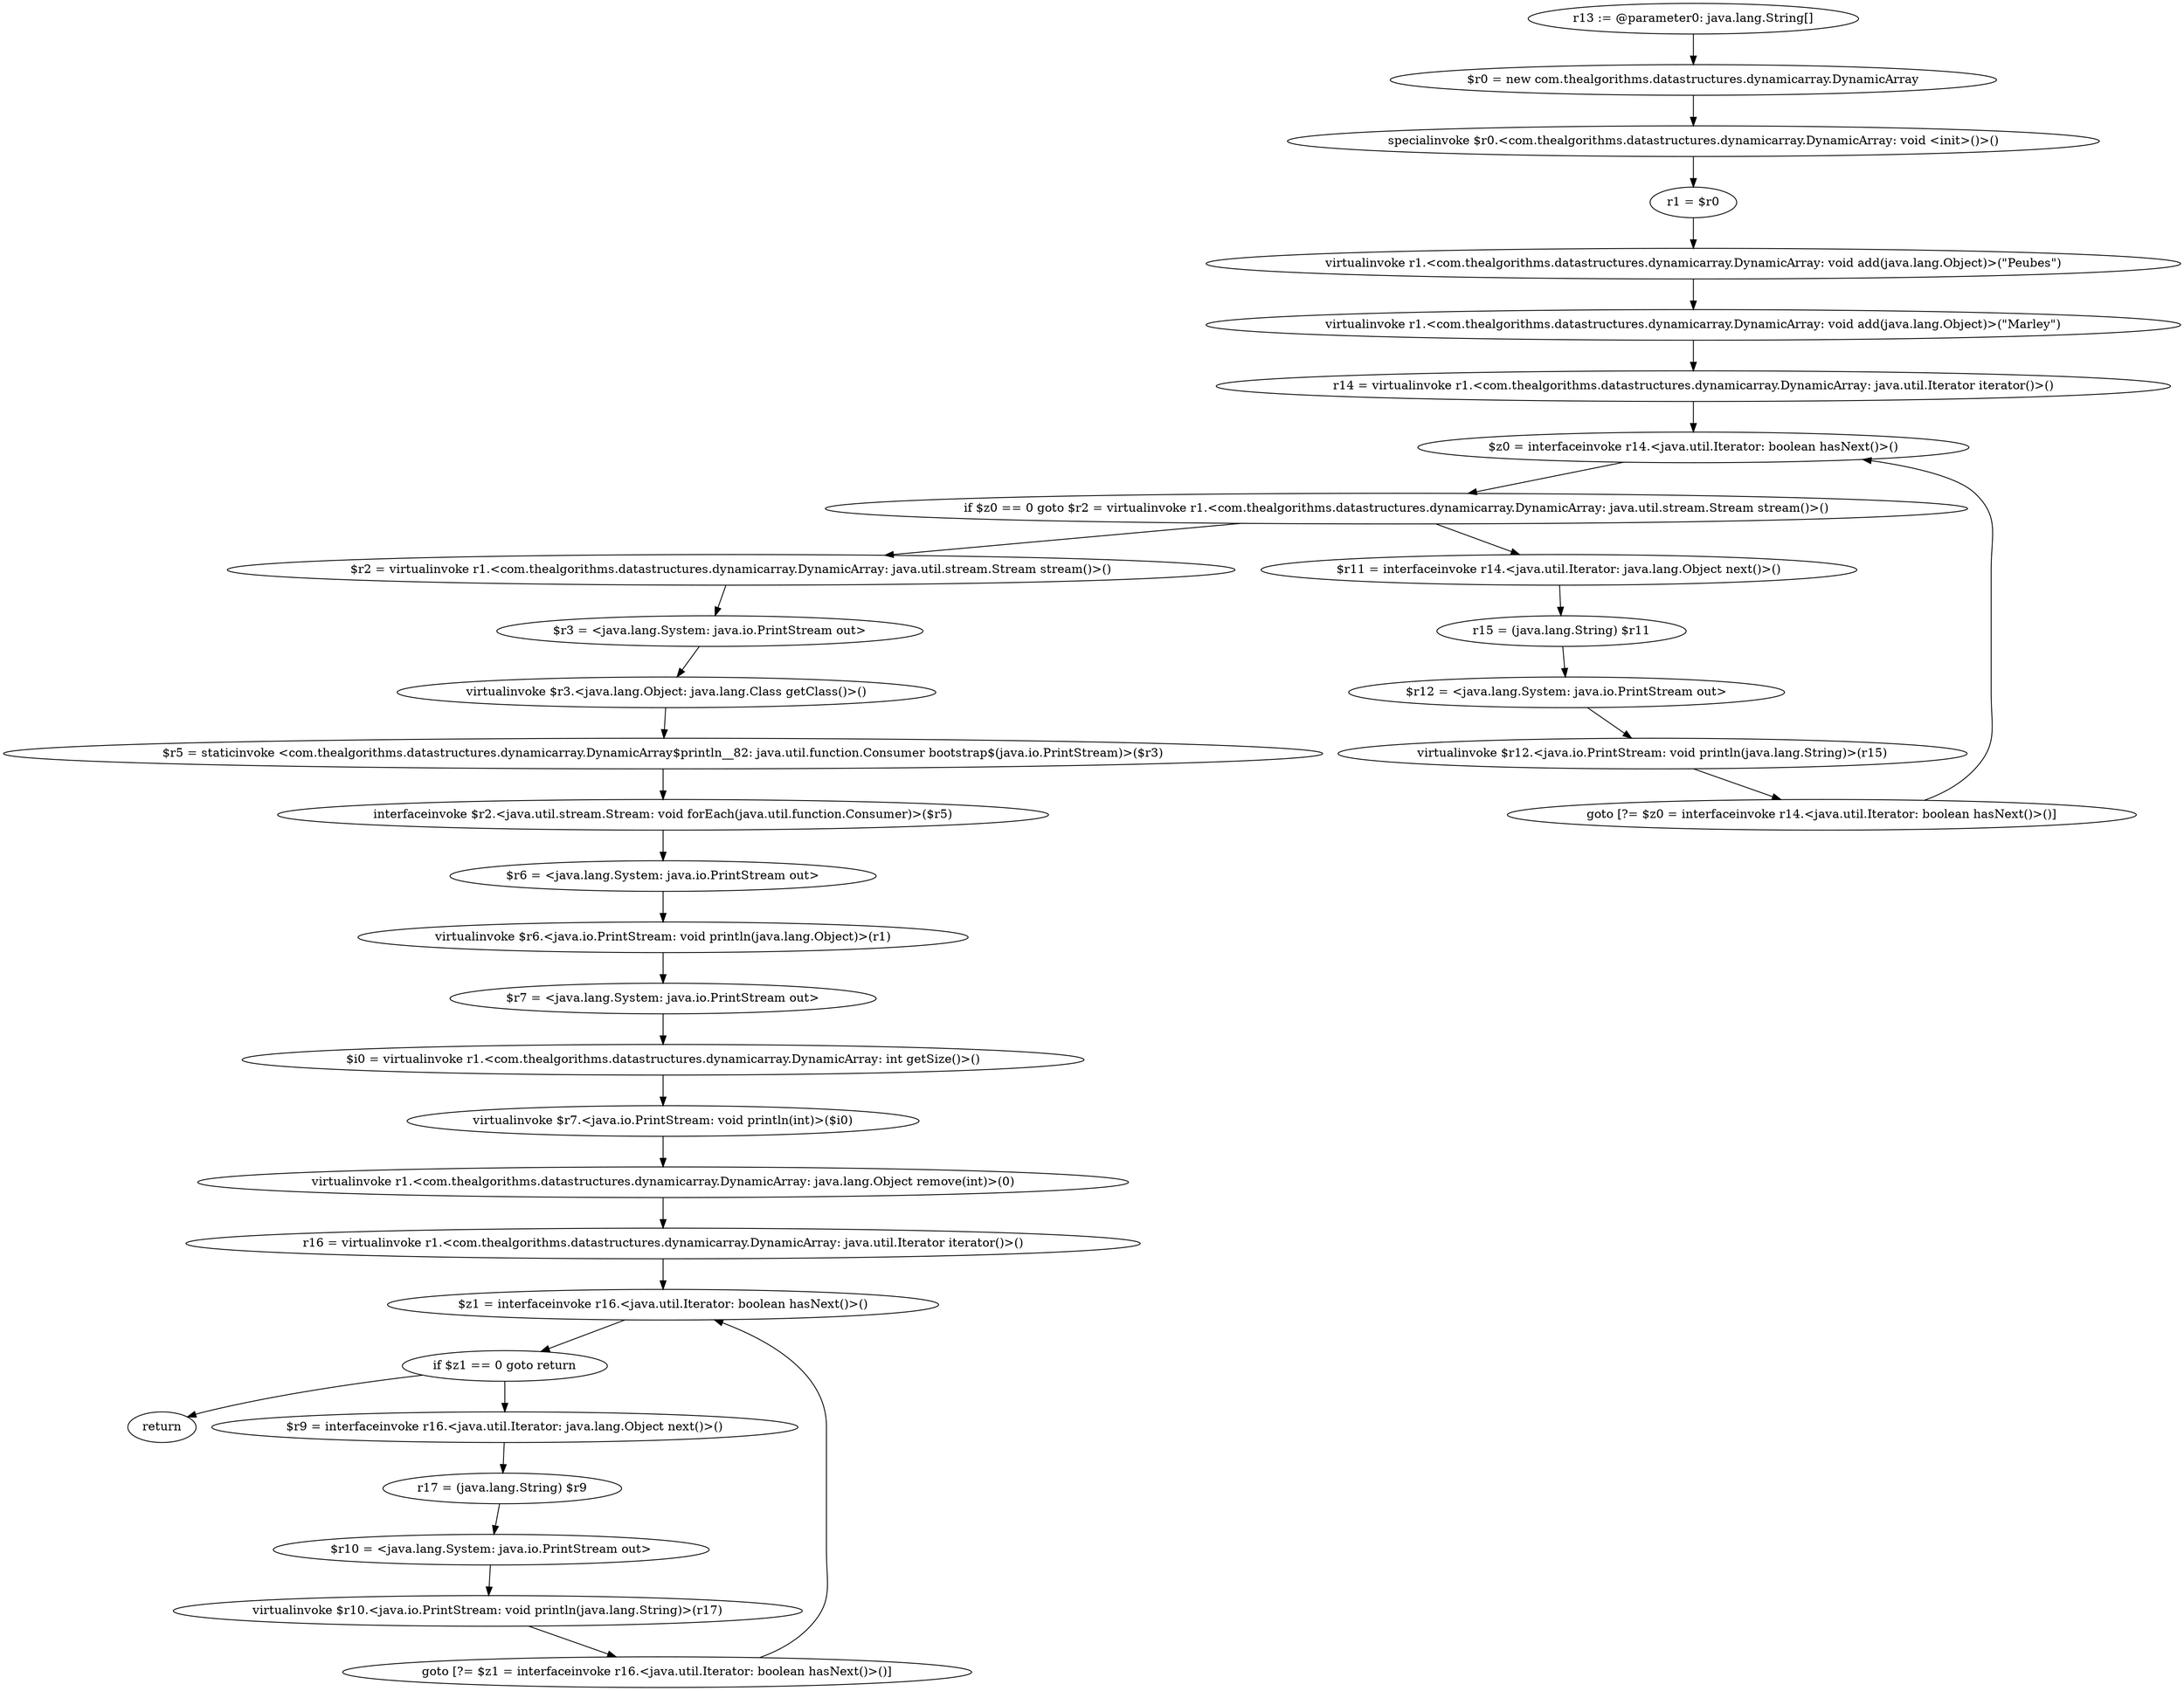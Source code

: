 digraph "unitGraph" {
    "r13 := @parameter0: java.lang.String[]"
    "$r0 = new com.thealgorithms.datastructures.dynamicarray.DynamicArray"
    "specialinvoke $r0.<com.thealgorithms.datastructures.dynamicarray.DynamicArray: void <init>()>()"
    "r1 = $r0"
    "virtualinvoke r1.<com.thealgorithms.datastructures.dynamicarray.DynamicArray: void add(java.lang.Object)>(\"Peubes\")"
    "virtualinvoke r1.<com.thealgorithms.datastructures.dynamicarray.DynamicArray: void add(java.lang.Object)>(\"Marley\")"
    "r14 = virtualinvoke r1.<com.thealgorithms.datastructures.dynamicarray.DynamicArray: java.util.Iterator iterator()>()"
    "$z0 = interfaceinvoke r14.<java.util.Iterator: boolean hasNext()>()"
    "if $z0 == 0 goto $r2 = virtualinvoke r1.<com.thealgorithms.datastructures.dynamicarray.DynamicArray: java.util.stream.Stream stream()>()"
    "$r11 = interfaceinvoke r14.<java.util.Iterator: java.lang.Object next()>()"
    "r15 = (java.lang.String) $r11"
    "$r12 = <java.lang.System: java.io.PrintStream out>"
    "virtualinvoke $r12.<java.io.PrintStream: void println(java.lang.String)>(r15)"
    "goto [?= $z0 = interfaceinvoke r14.<java.util.Iterator: boolean hasNext()>()]"
    "$r2 = virtualinvoke r1.<com.thealgorithms.datastructures.dynamicarray.DynamicArray: java.util.stream.Stream stream()>()"
    "$r3 = <java.lang.System: java.io.PrintStream out>"
    "virtualinvoke $r3.<java.lang.Object: java.lang.Class getClass()>()"
    "$r5 = staticinvoke <com.thealgorithms.datastructures.dynamicarray.DynamicArray$println__82: java.util.function.Consumer bootstrap$(java.io.PrintStream)>($r3)"
    "interfaceinvoke $r2.<java.util.stream.Stream: void forEach(java.util.function.Consumer)>($r5)"
    "$r6 = <java.lang.System: java.io.PrintStream out>"
    "virtualinvoke $r6.<java.io.PrintStream: void println(java.lang.Object)>(r1)"
    "$r7 = <java.lang.System: java.io.PrintStream out>"
    "$i0 = virtualinvoke r1.<com.thealgorithms.datastructures.dynamicarray.DynamicArray: int getSize()>()"
    "virtualinvoke $r7.<java.io.PrintStream: void println(int)>($i0)"
    "virtualinvoke r1.<com.thealgorithms.datastructures.dynamicarray.DynamicArray: java.lang.Object remove(int)>(0)"
    "r16 = virtualinvoke r1.<com.thealgorithms.datastructures.dynamicarray.DynamicArray: java.util.Iterator iterator()>()"
    "$z1 = interfaceinvoke r16.<java.util.Iterator: boolean hasNext()>()"
    "if $z1 == 0 goto return"
    "$r9 = interfaceinvoke r16.<java.util.Iterator: java.lang.Object next()>()"
    "r17 = (java.lang.String) $r9"
    "$r10 = <java.lang.System: java.io.PrintStream out>"
    "virtualinvoke $r10.<java.io.PrintStream: void println(java.lang.String)>(r17)"
    "goto [?= $z1 = interfaceinvoke r16.<java.util.Iterator: boolean hasNext()>()]"
    "return"
    "r13 := @parameter0: java.lang.String[]"->"$r0 = new com.thealgorithms.datastructures.dynamicarray.DynamicArray";
    "$r0 = new com.thealgorithms.datastructures.dynamicarray.DynamicArray"->"specialinvoke $r0.<com.thealgorithms.datastructures.dynamicarray.DynamicArray: void <init>()>()";
    "specialinvoke $r0.<com.thealgorithms.datastructures.dynamicarray.DynamicArray: void <init>()>()"->"r1 = $r0";
    "r1 = $r0"->"virtualinvoke r1.<com.thealgorithms.datastructures.dynamicarray.DynamicArray: void add(java.lang.Object)>(\"Peubes\")";
    "virtualinvoke r1.<com.thealgorithms.datastructures.dynamicarray.DynamicArray: void add(java.lang.Object)>(\"Peubes\")"->"virtualinvoke r1.<com.thealgorithms.datastructures.dynamicarray.DynamicArray: void add(java.lang.Object)>(\"Marley\")";
    "virtualinvoke r1.<com.thealgorithms.datastructures.dynamicarray.DynamicArray: void add(java.lang.Object)>(\"Marley\")"->"r14 = virtualinvoke r1.<com.thealgorithms.datastructures.dynamicarray.DynamicArray: java.util.Iterator iterator()>()";
    "r14 = virtualinvoke r1.<com.thealgorithms.datastructures.dynamicarray.DynamicArray: java.util.Iterator iterator()>()"->"$z0 = interfaceinvoke r14.<java.util.Iterator: boolean hasNext()>()";
    "$z0 = interfaceinvoke r14.<java.util.Iterator: boolean hasNext()>()"->"if $z0 == 0 goto $r2 = virtualinvoke r1.<com.thealgorithms.datastructures.dynamicarray.DynamicArray: java.util.stream.Stream stream()>()";
    "if $z0 == 0 goto $r2 = virtualinvoke r1.<com.thealgorithms.datastructures.dynamicarray.DynamicArray: java.util.stream.Stream stream()>()"->"$r11 = interfaceinvoke r14.<java.util.Iterator: java.lang.Object next()>()";
    "if $z0 == 0 goto $r2 = virtualinvoke r1.<com.thealgorithms.datastructures.dynamicarray.DynamicArray: java.util.stream.Stream stream()>()"->"$r2 = virtualinvoke r1.<com.thealgorithms.datastructures.dynamicarray.DynamicArray: java.util.stream.Stream stream()>()";
    "$r11 = interfaceinvoke r14.<java.util.Iterator: java.lang.Object next()>()"->"r15 = (java.lang.String) $r11";
    "r15 = (java.lang.String) $r11"->"$r12 = <java.lang.System: java.io.PrintStream out>";
    "$r12 = <java.lang.System: java.io.PrintStream out>"->"virtualinvoke $r12.<java.io.PrintStream: void println(java.lang.String)>(r15)";
    "virtualinvoke $r12.<java.io.PrintStream: void println(java.lang.String)>(r15)"->"goto [?= $z0 = interfaceinvoke r14.<java.util.Iterator: boolean hasNext()>()]";
    "goto [?= $z0 = interfaceinvoke r14.<java.util.Iterator: boolean hasNext()>()]"->"$z0 = interfaceinvoke r14.<java.util.Iterator: boolean hasNext()>()";
    "$r2 = virtualinvoke r1.<com.thealgorithms.datastructures.dynamicarray.DynamicArray: java.util.stream.Stream stream()>()"->"$r3 = <java.lang.System: java.io.PrintStream out>";
    "$r3 = <java.lang.System: java.io.PrintStream out>"->"virtualinvoke $r3.<java.lang.Object: java.lang.Class getClass()>()";
    "virtualinvoke $r3.<java.lang.Object: java.lang.Class getClass()>()"->"$r5 = staticinvoke <com.thealgorithms.datastructures.dynamicarray.DynamicArray$println__82: java.util.function.Consumer bootstrap$(java.io.PrintStream)>($r3)";
    "$r5 = staticinvoke <com.thealgorithms.datastructures.dynamicarray.DynamicArray$println__82: java.util.function.Consumer bootstrap$(java.io.PrintStream)>($r3)"->"interfaceinvoke $r2.<java.util.stream.Stream: void forEach(java.util.function.Consumer)>($r5)";
    "interfaceinvoke $r2.<java.util.stream.Stream: void forEach(java.util.function.Consumer)>($r5)"->"$r6 = <java.lang.System: java.io.PrintStream out>";
    "$r6 = <java.lang.System: java.io.PrintStream out>"->"virtualinvoke $r6.<java.io.PrintStream: void println(java.lang.Object)>(r1)";
    "virtualinvoke $r6.<java.io.PrintStream: void println(java.lang.Object)>(r1)"->"$r7 = <java.lang.System: java.io.PrintStream out>";
    "$r7 = <java.lang.System: java.io.PrintStream out>"->"$i0 = virtualinvoke r1.<com.thealgorithms.datastructures.dynamicarray.DynamicArray: int getSize()>()";
    "$i0 = virtualinvoke r1.<com.thealgorithms.datastructures.dynamicarray.DynamicArray: int getSize()>()"->"virtualinvoke $r7.<java.io.PrintStream: void println(int)>($i0)";
    "virtualinvoke $r7.<java.io.PrintStream: void println(int)>($i0)"->"virtualinvoke r1.<com.thealgorithms.datastructures.dynamicarray.DynamicArray: java.lang.Object remove(int)>(0)";
    "virtualinvoke r1.<com.thealgorithms.datastructures.dynamicarray.DynamicArray: java.lang.Object remove(int)>(0)"->"r16 = virtualinvoke r1.<com.thealgorithms.datastructures.dynamicarray.DynamicArray: java.util.Iterator iterator()>()";
    "r16 = virtualinvoke r1.<com.thealgorithms.datastructures.dynamicarray.DynamicArray: java.util.Iterator iterator()>()"->"$z1 = interfaceinvoke r16.<java.util.Iterator: boolean hasNext()>()";
    "$z1 = interfaceinvoke r16.<java.util.Iterator: boolean hasNext()>()"->"if $z1 == 0 goto return";
    "if $z1 == 0 goto return"->"$r9 = interfaceinvoke r16.<java.util.Iterator: java.lang.Object next()>()";
    "if $z1 == 0 goto return"->"return";
    "$r9 = interfaceinvoke r16.<java.util.Iterator: java.lang.Object next()>()"->"r17 = (java.lang.String) $r9";
    "r17 = (java.lang.String) $r9"->"$r10 = <java.lang.System: java.io.PrintStream out>";
    "$r10 = <java.lang.System: java.io.PrintStream out>"->"virtualinvoke $r10.<java.io.PrintStream: void println(java.lang.String)>(r17)";
    "virtualinvoke $r10.<java.io.PrintStream: void println(java.lang.String)>(r17)"->"goto [?= $z1 = interfaceinvoke r16.<java.util.Iterator: boolean hasNext()>()]";
    "goto [?= $z1 = interfaceinvoke r16.<java.util.Iterator: boolean hasNext()>()]"->"$z1 = interfaceinvoke r16.<java.util.Iterator: boolean hasNext()>()";
}
